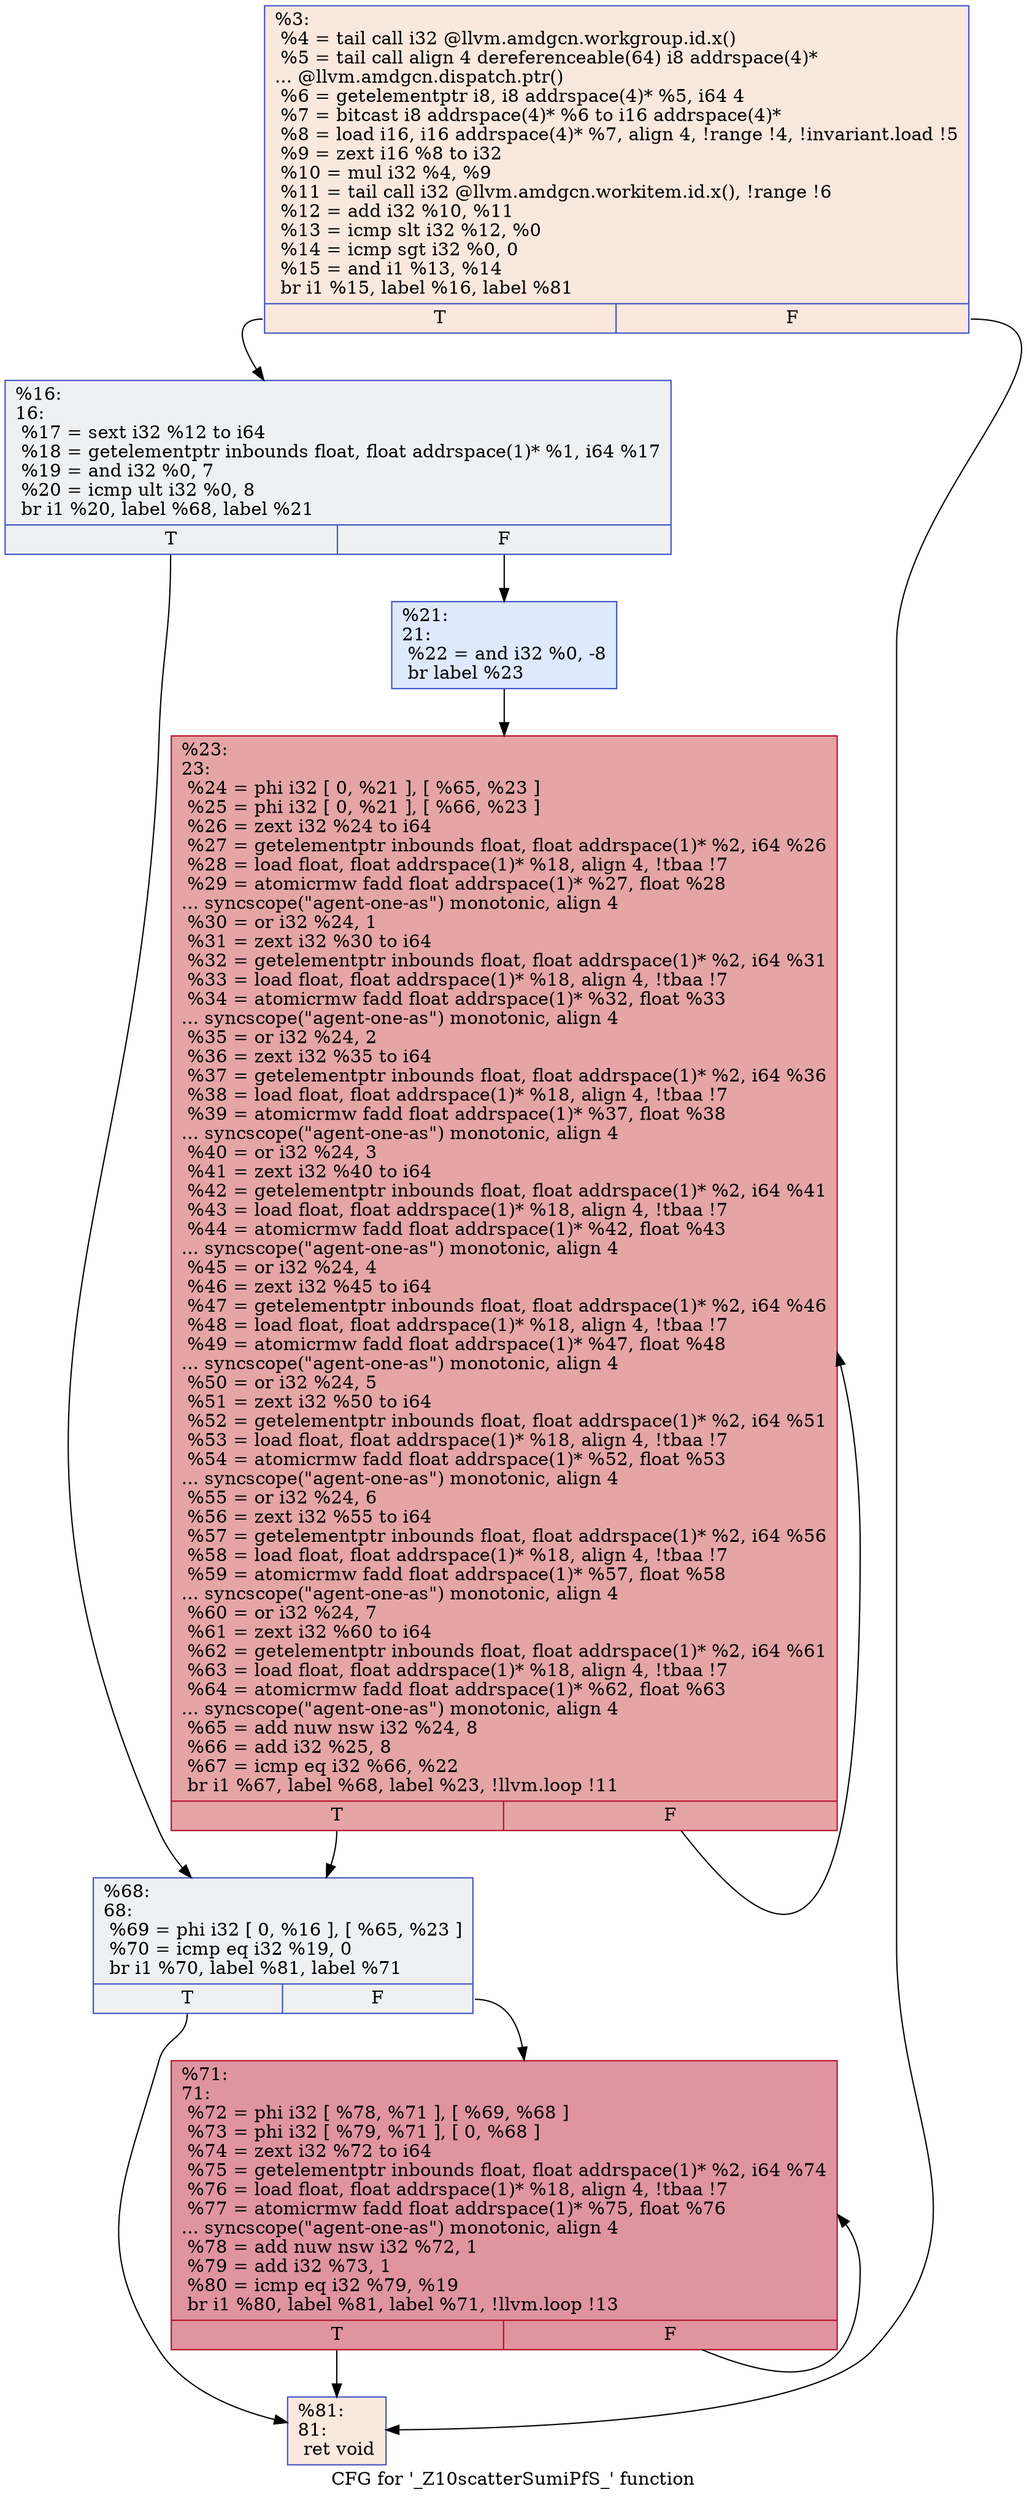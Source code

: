 digraph "CFG for '_Z10scatterSumiPfS_' function" {
	label="CFG for '_Z10scatterSumiPfS_' function";

	Node0x453dce0 [shape=record,color="#3d50c3ff", style=filled, fillcolor="#f2cab570",label="{%3:\l  %4 = tail call i32 @llvm.amdgcn.workgroup.id.x()\l  %5 = tail call align 4 dereferenceable(64) i8 addrspace(4)*\l... @llvm.amdgcn.dispatch.ptr()\l  %6 = getelementptr i8, i8 addrspace(4)* %5, i64 4\l  %7 = bitcast i8 addrspace(4)* %6 to i16 addrspace(4)*\l  %8 = load i16, i16 addrspace(4)* %7, align 4, !range !4, !invariant.load !5\l  %9 = zext i16 %8 to i32\l  %10 = mul i32 %4, %9\l  %11 = tail call i32 @llvm.amdgcn.workitem.id.x(), !range !6\l  %12 = add i32 %10, %11\l  %13 = icmp slt i32 %12, %0\l  %14 = icmp sgt i32 %0, 0\l  %15 = and i1 %13, %14\l  br i1 %15, label %16, label %81\l|{<s0>T|<s1>F}}"];
	Node0x453dce0:s0 -> Node0x453fd00;
	Node0x453dce0:s1 -> Node0x453fd90;
	Node0x453fd00 [shape=record,color="#3d50c3ff", style=filled, fillcolor="#d9dce170",label="{%16:\l16:                                               \l  %17 = sext i32 %12 to i64\l  %18 = getelementptr inbounds float, float addrspace(1)* %1, i64 %17\l  %19 = and i32 %0, 7\l  %20 = icmp ult i32 %0, 8\l  br i1 %20, label %68, label %21\l|{<s0>T|<s1>F}}"];
	Node0x453fd00:s0 -> Node0x4540200;
	Node0x453fd00:s1 -> Node0x4540250;
	Node0x4540250 [shape=record,color="#3d50c3ff", style=filled, fillcolor="#b5cdfa70",label="{%21:\l21:                                               \l  %22 = and i32 %0, -8\l  br label %23\l}"];
	Node0x4540250 -> Node0x4540450;
	Node0x4540450 [shape=record,color="#b70d28ff", style=filled, fillcolor="#c5333470",label="{%23:\l23:                                               \l  %24 = phi i32 [ 0, %21 ], [ %65, %23 ]\l  %25 = phi i32 [ 0, %21 ], [ %66, %23 ]\l  %26 = zext i32 %24 to i64\l  %27 = getelementptr inbounds float, float addrspace(1)* %2, i64 %26\l  %28 = load float, float addrspace(1)* %18, align 4, !tbaa !7\l  %29 = atomicrmw fadd float addrspace(1)* %27, float %28\l... syncscope(\"agent-one-as\") monotonic, align 4\l  %30 = or i32 %24, 1\l  %31 = zext i32 %30 to i64\l  %32 = getelementptr inbounds float, float addrspace(1)* %2, i64 %31\l  %33 = load float, float addrspace(1)* %18, align 4, !tbaa !7\l  %34 = atomicrmw fadd float addrspace(1)* %32, float %33\l... syncscope(\"agent-one-as\") monotonic, align 4\l  %35 = or i32 %24, 2\l  %36 = zext i32 %35 to i64\l  %37 = getelementptr inbounds float, float addrspace(1)* %2, i64 %36\l  %38 = load float, float addrspace(1)* %18, align 4, !tbaa !7\l  %39 = atomicrmw fadd float addrspace(1)* %37, float %38\l... syncscope(\"agent-one-as\") monotonic, align 4\l  %40 = or i32 %24, 3\l  %41 = zext i32 %40 to i64\l  %42 = getelementptr inbounds float, float addrspace(1)* %2, i64 %41\l  %43 = load float, float addrspace(1)* %18, align 4, !tbaa !7\l  %44 = atomicrmw fadd float addrspace(1)* %42, float %43\l... syncscope(\"agent-one-as\") monotonic, align 4\l  %45 = or i32 %24, 4\l  %46 = zext i32 %45 to i64\l  %47 = getelementptr inbounds float, float addrspace(1)* %2, i64 %46\l  %48 = load float, float addrspace(1)* %18, align 4, !tbaa !7\l  %49 = atomicrmw fadd float addrspace(1)* %47, float %48\l... syncscope(\"agent-one-as\") monotonic, align 4\l  %50 = or i32 %24, 5\l  %51 = zext i32 %50 to i64\l  %52 = getelementptr inbounds float, float addrspace(1)* %2, i64 %51\l  %53 = load float, float addrspace(1)* %18, align 4, !tbaa !7\l  %54 = atomicrmw fadd float addrspace(1)* %52, float %53\l... syncscope(\"agent-one-as\") monotonic, align 4\l  %55 = or i32 %24, 6\l  %56 = zext i32 %55 to i64\l  %57 = getelementptr inbounds float, float addrspace(1)* %2, i64 %56\l  %58 = load float, float addrspace(1)* %18, align 4, !tbaa !7\l  %59 = atomicrmw fadd float addrspace(1)* %57, float %58\l... syncscope(\"agent-one-as\") monotonic, align 4\l  %60 = or i32 %24, 7\l  %61 = zext i32 %60 to i64\l  %62 = getelementptr inbounds float, float addrspace(1)* %2, i64 %61\l  %63 = load float, float addrspace(1)* %18, align 4, !tbaa !7\l  %64 = atomicrmw fadd float addrspace(1)* %62, float %63\l... syncscope(\"agent-one-as\") monotonic, align 4\l  %65 = add nuw nsw i32 %24, 8\l  %66 = add i32 %25, 8\l  %67 = icmp eq i32 %66, %22\l  br i1 %67, label %68, label %23, !llvm.loop !11\l|{<s0>T|<s1>F}}"];
	Node0x4540450:s0 -> Node0x4540200;
	Node0x4540450:s1 -> Node0x4540450;
	Node0x4540200 [shape=record,color="#3d50c3ff", style=filled, fillcolor="#d9dce170",label="{%68:\l68:                                               \l  %69 = phi i32 [ 0, %16 ], [ %65, %23 ]\l  %70 = icmp eq i32 %19, 0\l  br i1 %70, label %81, label %71\l|{<s0>T|<s1>F}}"];
	Node0x4540200:s0 -> Node0x453fd90;
	Node0x4540200:s1 -> Node0x4542bd0;
	Node0x4542bd0 [shape=record,color="#b70d28ff", style=filled, fillcolor="#b70d2870",label="{%71:\l71:                                               \l  %72 = phi i32 [ %78, %71 ], [ %69, %68 ]\l  %73 = phi i32 [ %79, %71 ], [ 0, %68 ]\l  %74 = zext i32 %72 to i64\l  %75 = getelementptr inbounds float, float addrspace(1)* %2, i64 %74\l  %76 = load float, float addrspace(1)* %18, align 4, !tbaa !7\l  %77 = atomicrmw fadd float addrspace(1)* %75, float %76\l... syncscope(\"agent-one-as\") monotonic, align 4\l  %78 = add nuw nsw i32 %72, 1\l  %79 = add i32 %73, 1\l  %80 = icmp eq i32 %79, %19\l  br i1 %80, label %81, label %71, !llvm.loop !13\l|{<s0>T|<s1>F}}"];
	Node0x4542bd0:s0 -> Node0x453fd90;
	Node0x4542bd0:s1 -> Node0x4542bd0;
	Node0x453fd90 [shape=record,color="#3d50c3ff", style=filled, fillcolor="#f2cab570",label="{%81:\l81:                                               \l  ret void\l}"];
}
